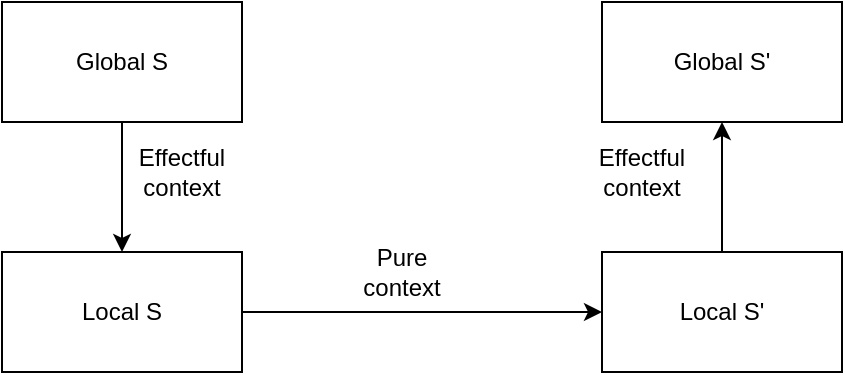 <mxfile version="22.1.6" type="device">
  <diagram name="Page-1" id="yPMtE4cVwxzYTg2oFAvs">
    <mxGraphModel dx="1576" dy="883" grid="1" gridSize="10" guides="1" tooltips="1" connect="1" arrows="1" fold="1" page="1" pageScale="1" pageWidth="827" pageHeight="1169" math="0" shadow="0">
      <root>
        <mxCell id="0" />
        <mxCell id="1" parent="0" />
        <mxCell id="_e67KQOrYkO2UEY5Kefi-5" style="edgeStyle=orthogonalEdgeStyle;rounded=0;orthogonalLoop=1;jettySize=auto;html=1;exitX=0.5;exitY=1;exitDx=0;exitDy=0;" edge="1" parent="1" source="_e67KQOrYkO2UEY5Kefi-1" target="_e67KQOrYkO2UEY5Kefi-2">
          <mxGeometry relative="1" as="geometry" />
        </mxCell>
        <mxCell id="_e67KQOrYkO2UEY5Kefi-1" value="Global S" style="rounded=0;whiteSpace=wrap;html=1;" vertex="1" parent="1">
          <mxGeometry x="70" y="430" width="120" height="60" as="geometry" />
        </mxCell>
        <mxCell id="_e67KQOrYkO2UEY5Kefi-6" style="edgeStyle=orthogonalEdgeStyle;rounded=0;orthogonalLoop=1;jettySize=auto;html=1;exitX=1;exitY=0.5;exitDx=0;exitDy=0;" edge="1" parent="1" source="_e67KQOrYkO2UEY5Kefi-2" target="_e67KQOrYkO2UEY5Kefi-3">
          <mxGeometry relative="1" as="geometry" />
        </mxCell>
        <mxCell id="_e67KQOrYkO2UEY5Kefi-2" value="Local S" style="rounded=0;whiteSpace=wrap;html=1;" vertex="1" parent="1">
          <mxGeometry x="70" y="555" width="120" height="60" as="geometry" />
        </mxCell>
        <mxCell id="_e67KQOrYkO2UEY5Kefi-7" style="edgeStyle=orthogonalEdgeStyle;rounded=0;orthogonalLoop=1;jettySize=auto;html=1;exitX=0.5;exitY=0;exitDx=0;exitDy=0;entryX=0.5;entryY=1;entryDx=0;entryDy=0;" edge="1" parent="1" source="_e67KQOrYkO2UEY5Kefi-3" target="_e67KQOrYkO2UEY5Kefi-4">
          <mxGeometry relative="1" as="geometry" />
        </mxCell>
        <mxCell id="_e67KQOrYkO2UEY5Kefi-3" value="Local S&#39;" style="rounded=0;whiteSpace=wrap;html=1;" vertex="1" parent="1">
          <mxGeometry x="370" y="555" width="120" height="60" as="geometry" />
        </mxCell>
        <mxCell id="_e67KQOrYkO2UEY5Kefi-4" value="Global S&#39;" style="rounded=0;whiteSpace=wrap;html=1;" vertex="1" parent="1">
          <mxGeometry x="370" y="430" width="120" height="60" as="geometry" />
        </mxCell>
        <mxCell id="_e67KQOrYkO2UEY5Kefi-8" value="Effectful context" style="text;html=1;strokeColor=none;fillColor=none;align=center;verticalAlign=middle;whiteSpace=wrap;rounded=0;" vertex="1" parent="1">
          <mxGeometry x="130" y="500" width="60" height="30" as="geometry" />
        </mxCell>
        <mxCell id="_e67KQOrYkO2UEY5Kefi-9" value="Effectful context" style="text;html=1;strokeColor=none;fillColor=none;align=center;verticalAlign=middle;whiteSpace=wrap;rounded=0;" vertex="1" parent="1">
          <mxGeometry x="360" y="500" width="60" height="30" as="geometry" />
        </mxCell>
        <mxCell id="_e67KQOrYkO2UEY5Kefi-11" value="Pure context" style="text;html=1;strokeColor=none;fillColor=none;align=center;verticalAlign=middle;whiteSpace=wrap;rounded=0;" vertex="1" parent="1">
          <mxGeometry x="240" y="550" width="60" height="30" as="geometry" />
        </mxCell>
      </root>
    </mxGraphModel>
  </diagram>
</mxfile>
